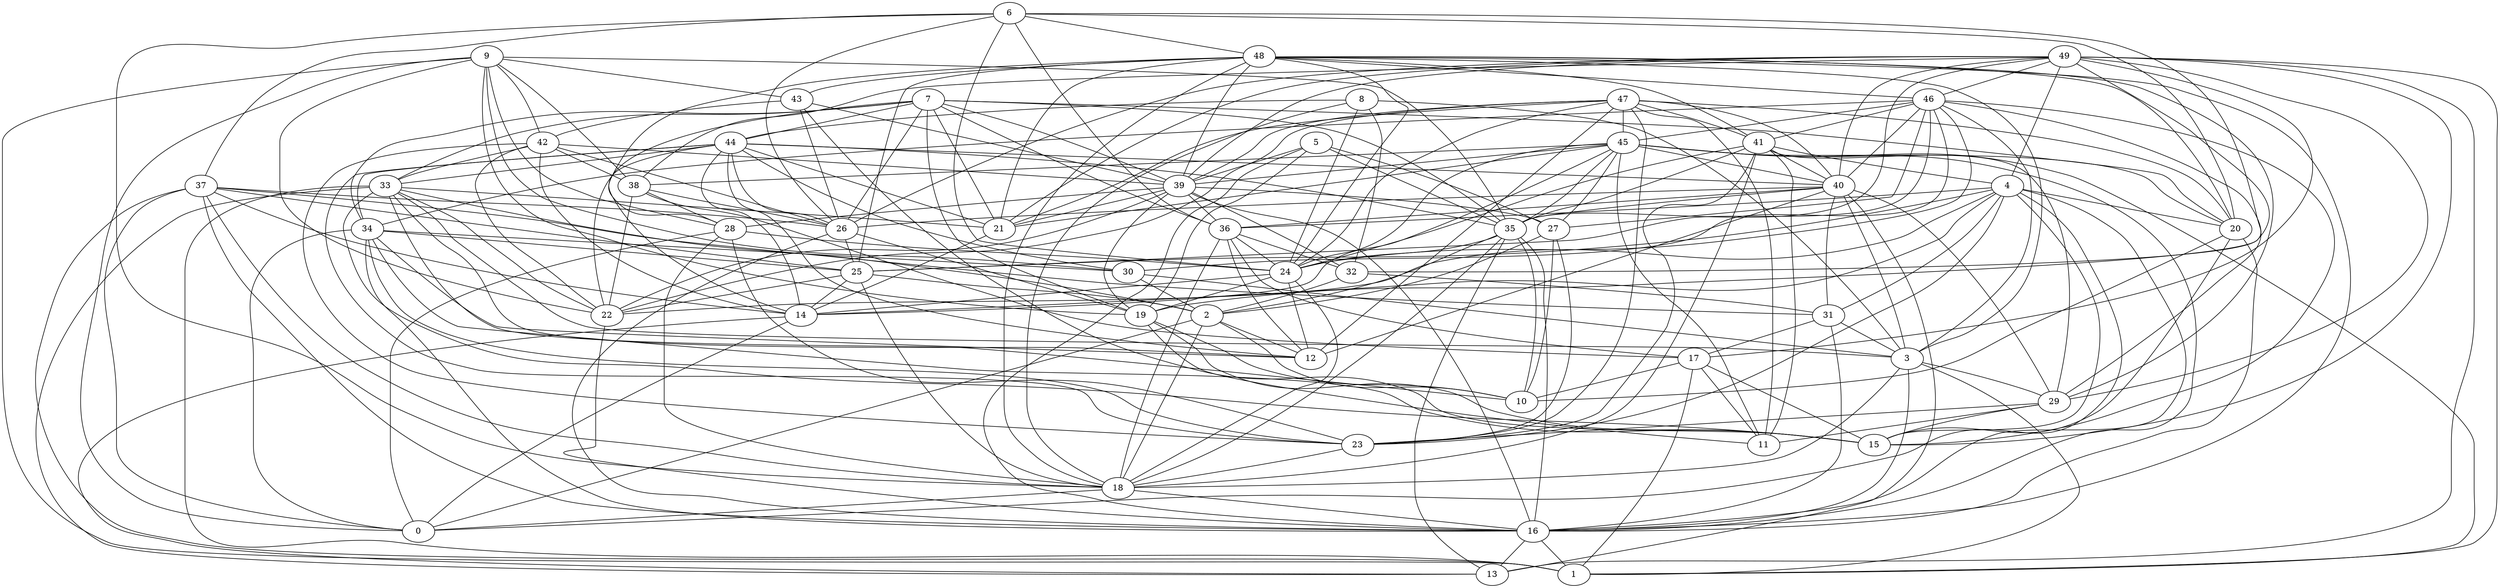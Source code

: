 digraph GG_graph {

subgraph G_graph {
edge [color = black]
"9" -> "30" [dir = none]
"9" -> "22" [dir = none]
"9" -> "19" [dir = none]
"9" -> "35" [dir = none]
"9" -> "42" [dir = none]
"38" -> "17" [dir = none]
"38" -> "22" [dir = none]
"43" -> "39" [dir = none]
"43" -> "15" [dir = none]
"43" -> "42" [dir = none]
"25" -> "22" [dir = none]
"25" -> "2" [dir = none]
"2" -> "12" [dir = none]
"2" -> "18" [dir = none]
"2" -> "0" [dir = none]
"2" -> "10" [dir = none]
"5" -> "16" [dir = none]
"5" -> "35" [dir = none]
"5" -> "19" [dir = none]
"5" -> "39" [dir = none]
"5" -> "27" [dir = none]
"7" -> "33" [dir = none]
"7" -> "21" [dir = none]
"7" -> "20" [dir = none]
"7" -> "14" [dir = none]
"29" -> "11" [dir = none]
"33" -> "13" [dir = none]
"33" -> "15" [dir = none]
"33" -> "2" [dir = none]
"33" -> "22" [dir = none]
"33" -> "3" [dir = none]
"33" -> "1" [dir = none]
"44" -> "34" [dir = none]
"44" -> "30" [dir = none]
"44" -> "23" [dir = none]
"44" -> "33" [dir = none]
"24" -> "12" [dir = none]
"24" -> "19" [dir = none]
"24" -> "18" [dir = none]
"48" -> "18" [dir = none]
"48" -> "43" [dir = none]
"48" -> "20" [dir = none]
"48" -> "39" [dir = none]
"48" -> "21" [dir = none]
"48" -> "24" [dir = none]
"48" -> "29" [dir = none]
"47" -> "22" [dir = none]
"47" -> "23" [dir = none]
"47" -> "20" [dir = none]
"47" -> "40" [dir = none]
"47" -> "45" [dir = none]
"47" -> "41" [dir = none]
"47" -> "21" [dir = none]
"47" -> "11" [dir = none]
"47" -> "12" [dir = none]
"16" -> "1" [dir = none]
"4" -> "22" [dir = none]
"4" -> "36" [dir = none]
"4" -> "15" [dir = none]
"4" -> "0" [dir = none]
"4" -> "31" [dir = none]
"4" -> "20" [dir = none]
"4" -> "16" [dir = none]
"46" -> "27" [dir = none]
"46" -> "25" [dir = none]
"46" -> "41" [dir = none]
"46" -> "45" [dir = none]
"46" -> "29" [dir = none]
"46" -> "15" [dir = none]
"46" -> "34" [dir = none]
"46" -> "24" [dir = none]
"46" -> "30" [dir = none]
"46" -> "3" [dir = none]
"41" -> "40" [dir = none]
"41" -> "4" [dir = none]
"41" -> "18" [dir = none]
"41" -> "35" [dir = none]
"41" -> "11" [dir = none]
"28" -> "23" [dir = none]
"28" -> "0" [dir = none]
"28" -> "18" [dir = none]
"28" -> "24" [dir = none]
"8" -> "32" [dir = none]
"8" -> "18" [dir = none]
"8" -> "24" [dir = none]
"31" -> "3" [dir = none]
"31" -> "16" [dir = none]
"31" -> "17" [dir = none]
"39" -> "32" [dir = none]
"36" -> "17" [dir = none]
"36" -> "32" [dir = none]
"36" -> "18" [dir = none]
"26" -> "16" [dir = none]
"26" -> "19" [dir = none]
"37" -> "25" [dir = none]
"37" -> "14" [dir = none]
"37" -> "16" [dir = none]
"37" -> "18" [dir = none]
"37" -> "26" [dir = none]
"19" -> "11" [dir = none]
"19" -> "10" [dir = none]
"19" -> "15" [dir = none]
"42" -> "26" [dir = none]
"42" -> "33" [dir = none]
"42" -> "38" [dir = none]
"42" -> "14" [dir = none]
"49" -> "4" [dir = none]
"49" -> "46" [dir = none]
"49" -> "15" [dir = none]
"49" -> "26" [dir = none]
"17" -> "15" [dir = none]
"17" -> "11" [dir = none]
"40" -> "31" [dir = none]
"40" -> "35" [dir = none]
"40" -> "26" [dir = none]
"40" -> "29" [dir = none]
"20" -> "10" [dir = none]
"20" -> "16" [dir = none]
"23" -> "18" [dir = none]
"3" -> "1" [dir = none]
"3" -> "16" [dir = none]
"6" -> "32" [dir = none]
"6" -> "36" [dir = none]
"6" -> "48" [dir = none]
"6" -> "20" [dir = none]
"6" -> "24" [dir = none]
"6" -> "37" [dir = none]
"45" -> "27" [dir = none]
"45" -> "14" [dir = none]
"45" -> "20" [dir = none]
"45" -> "39" [dir = none]
"45" -> "24" [dir = none]
"45" -> "11" [dir = none]
"45" -> "21" [dir = none]
"35" -> "2" [dir = none]
"35" -> "10" [dir = none]
"35" -> "24" [dir = none]
"35" -> "13" [dir = none]
"27" -> "23" [dir = none]
"27" -> "2" [dir = none]
"14" -> "13" [dir = none]
"14" -> "0" [dir = none]
"34" -> "12" [dir = none]
"34" -> "16" [dir = none]
"34" -> "30" [dir = none]
"34" -> "23" [dir = none]
"34" -> "15" [dir = none]
"42" -> "22" [dir = none]
"36" -> "24" [dir = none]
"45" -> "38" [dir = none]
"7" -> "44" [dir = none]
"49" -> "40" [dir = none]
"33" -> "12" [dir = none]
"7" -> "19" [dir = none]
"34" -> "25" [dir = none]
"39" -> "22" [dir = none]
"25" -> "14" [dir = none]
"35" -> "16" [dir = none]
"45" -> "35" [dir = none]
"44" -> "12" [dir = none]
"44" -> "21" [dir = none]
"48" -> "41" [dir = none]
"4" -> "25" [dir = none]
"37" -> "0" [dir = none]
"8" -> "44" [dir = none]
"44" -> "14" [dir = none]
"48" -> "3" [dir = none]
"45" -> "16" [dir = none]
"36" -> "12" [dir = none]
"22" -> "16" [dir = none]
"44" -> "40" [dir = none]
"9" -> "28" [dir = none]
"49" -> "13" [dir = none]
"8" -> "3" [dir = none]
"6" -> "18" [dir = none]
"25" -> "18" [dir = none]
"34" -> "0" [dir = none]
"40" -> "3" [dir = none]
"27" -> "10" [dir = none]
"7" -> "39" [dir = none]
"48" -> "25" [dir = none]
"39" -> "16" [dir = none]
"44" -> "26" [dir = none]
"42" -> "39" [dir = none]
"41" -> "23" [dir = none]
"41" -> "24" [dir = none]
"3" -> "29" [dir = none]
"44" -> "22" [dir = none]
"49" -> "17" [dir = none]
"49" -> "19" [dir = none]
"43" -> "26" [dir = none]
"6" -> "26" [dir = none]
"39" -> "27" [dir = none]
"39" -> "19" [dir = none]
"24" -> "14" [dir = none]
"40" -> "13" [dir = none]
"9" -> "1" [dir = none]
"9" -> "38" [dir = none]
"48" -> "28" [dir = none]
"39" -> "28" [dir = none]
"46" -> "40" [dir = none]
"29" -> "15" [dir = none]
"42" -> "23" [dir = none]
"3" -> "18" [dir = none]
"7" -> "26" [dir = none]
"38" -> "26" [dir = none]
"16" -> "13" [dir = none]
"26" -> "25" [dir = none]
"7" -> "34" [dir = none]
"32" -> "2" [dir = none]
"18" -> "16" [dir = none]
"7" -> "35" [dir = none]
"30" -> "2" [dir = none]
"47" -> "24" [dir = none]
"21" -> "14" [dir = none]
"40" -> "36" [dir = none]
"18" -> "0" [dir = none]
"49" -> "35" [dir = none]
"45" -> "40" [dir = none]
"47" -> "39" [dir = none]
"9" -> "0" [dir = none]
"37" -> "31" [dir = none]
"45" -> "1" [dir = none]
"41" -> "29" [dir = none]
"39" -> "36" [dir = none]
"49" -> "38" [dir = none]
"49" -> "21" [dir = none]
"20" -> "15" [dir = none]
"9" -> "43" [dir = none]
"32" -> "31" [dir = none]
"49" -> "39" [dir = none]
"48" -> "16" [dir = none]
"44" -> "35" [dir = none]
"7" -> "36" [dir = none]
"38" -> "28" [dir = none]
"33" -> "10" [dir = none]
"48" -> "46" [dir = none]
"4" -> "14" [dir = none]
"35" -> "18" [dir = none]
"17" -> "1" [dir = none]
"29" -> "23" [dir = none]
"49" -> "29" [dir = none]
"33" -> "21" [dir = none]
"49" -> "1" [dir = none]
"39" -> "21" [dir = none]
"4" -> "23" [dir = none]
"30" -> "3" [dir = none]
"17" -> "10" [dir = none]
"40" -> "12" [dir = none]
"37" -> "1" [dir = none]
}

}
